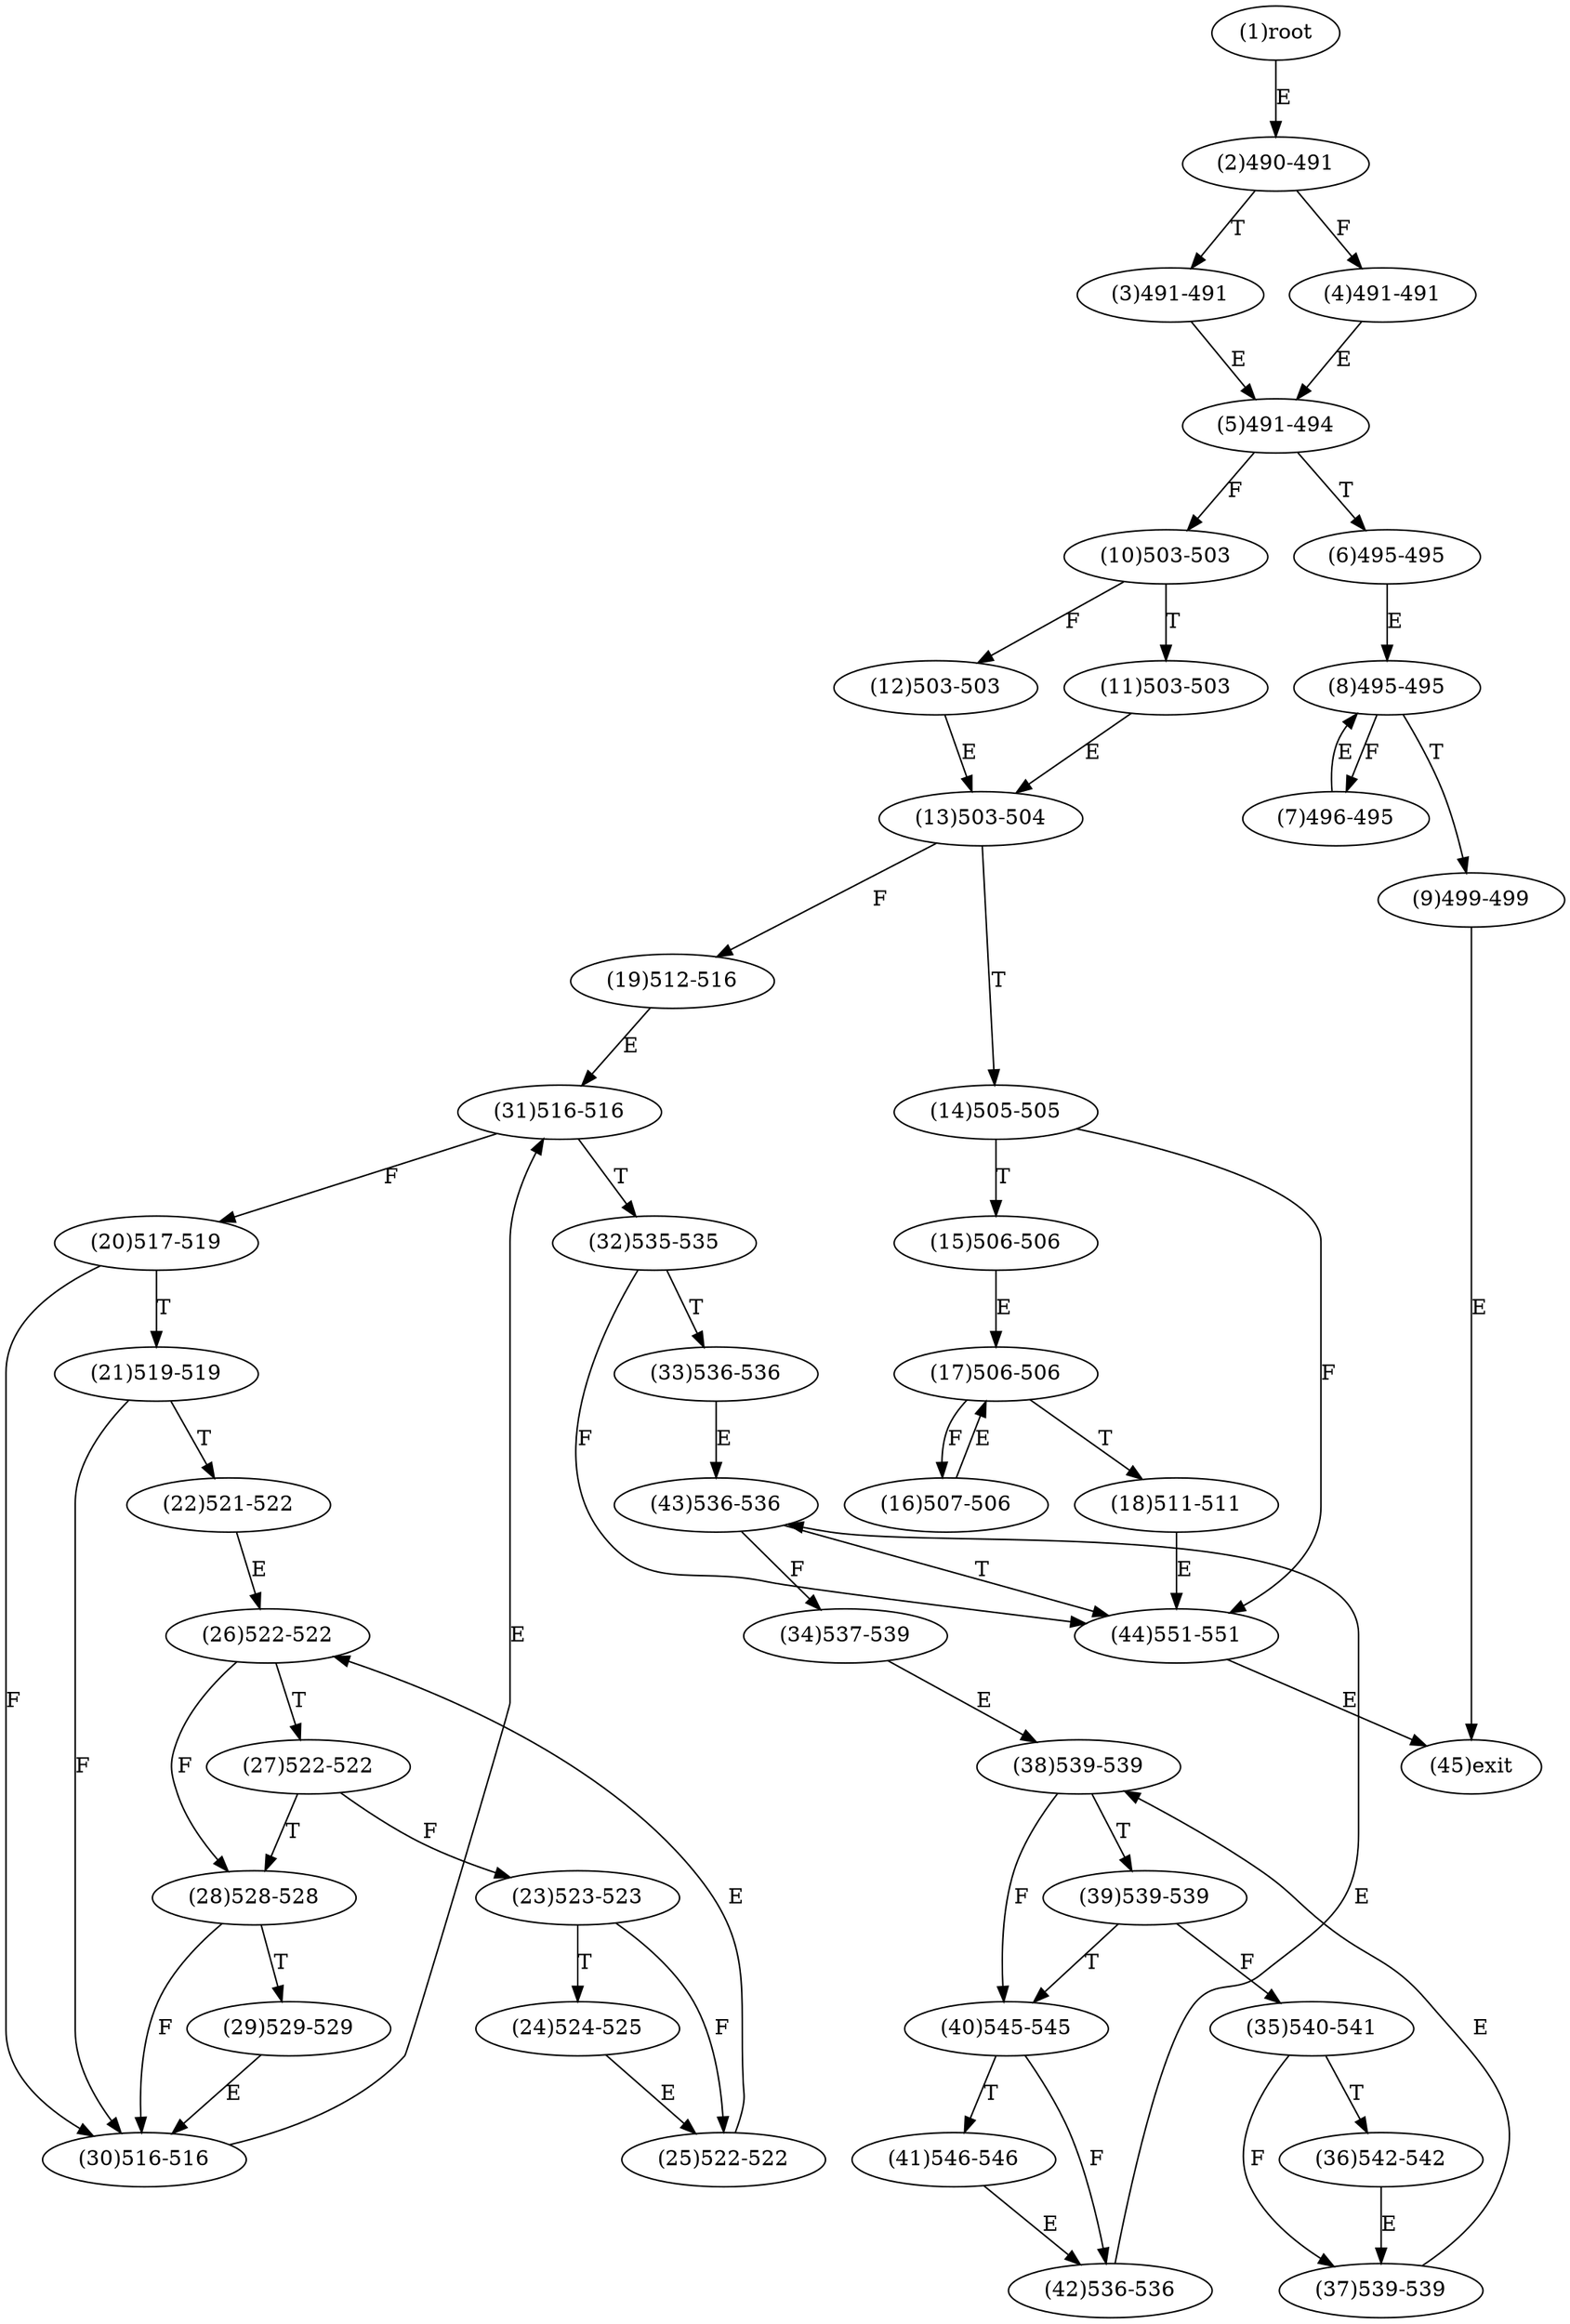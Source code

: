 digraph "" { 
1[ label="(1)root"];
2[ label="(2)490-491"];
3[ label="(3)491-491"];
4[ label="(4)491-491"];
5[ label="(5)491-494"];
6[ label="(6)495-495"];
7[ label="(7)496-495"];
8[ label="(8)495-495"];
9[ label="(9)499-499"];
10[ label="(10)503-503"];
11[ label="(11)503-503"];
12[ label="(12)503-503"];
13[ label="(13)503-504"];
14[ label="(14)505-505"];
15[ label="(15)506-506"];
17[ label="(17)506-506"];
16[ label="(16)507-506"];
19[ label="(19)512-516"];
18[ label="(18)511-511"];
21[ label="(21)519-519"];
20[ label="(20)517-519"];
23[ label="(23)523-523"];
22[ label="(22)521-522"];
25[ label="(25)522-522"];
24[ label="(24)524-525"];
27[ label="(27)522-522"];
26[ label="(26)522-522"];
29[ label="(29)529-529"];
28[ label="(28)528-528"];
31[ label="(31)516-516"];
30[ label="(30)516-516"];
34[ label="(34)537-539"];
35[ label="(35)540-541"];
32[ label="(32)535-535"];
33[ label="(33)536-536"];
38[ label="(38)539-539"];
39[ label="(39)539-539"];
36[ label="(36)542-542"];
37[ label="(37)539-539"];
42[ label="(42)536-536"];
43[ label="(43)536-536"];
40[ label="(40)545-545"];
41[ label="(41)546-546"];
44[ label="(44)551-551"];
45[ label="(45)exit"];
1->2[ label="E"];
2->4[ label="F"];
2->3[ label="T"];
3->5[ label="E"];
4->5[ label="E"];
5->10[ label="F"];
5->6[ label="T"];
6->8[ label="E"];
7->8[ label="E"];
8->7[ label="F"];
8->9[ label="T"];
9->45[ label="E"];
10->12[ label="F"];
10->11[ label="T"];
11->13[ label="E"];
12->13[ label="E"];
13->19[ label="F"];
13->14[ label="T"];
14->44[ label="F"];
14->15[ label="T"];
15->17[ label="E"];
16->17[ label="E"];
17->16[ label="F"];
17->18[ label="T"];
18->44[ label="E"];
19->31[ label="E"];
20->30[ label="F"];
20->21[ label="T"];
21->30[ label="F"];
21->22[ label="T"];
22->26[ label="E"];
23->25[ label="F"];
23->24[ label="T"];
24->25[ label="E"];
25->26[ label="E"];
26->28[ label="F"];
26->27[ label="T"];
27->23[ label="F"];
27->28[ label="T"];
28->30[ label="F"];
28->29[ label="T"];
29->30[ label="E"];
30->31[ label="E"];
31->20[ label="F"];
31->32[ label="T"];
32->44[ label="F"];
32->33[ label="T"];
33->43[ label="E"];
34->38[ label="E"];
35->37[ label="F"];
35->36[ label="T"];
36->37[ label="E"];
37->38[ label="E"];
38->40[ label="F"];
38->39[ label="T"];
39->35[ label="F"];
39->40[ label="T"];
40->42[ label="F"];
40->41[ label="T"];
41->42[ label="E"];
42->43[ label="E"];
43->34[ label="F"];
43->44[ label="T"];
44->45[ label="E"];
}